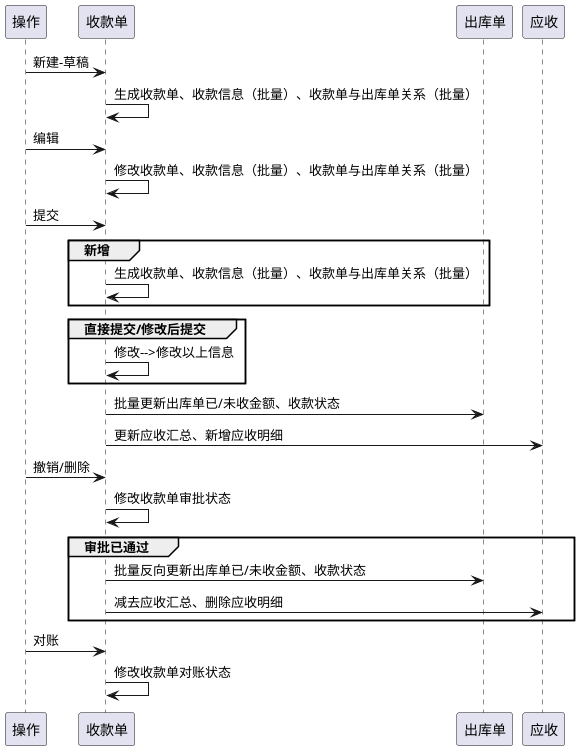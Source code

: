 @startuml
操作 -> 收款单: 新建-草稿
收款单 -> 收款单: 生成收款单、收款信息（批量）、收款单与出库单关系（批量）

操作 -> 收款单: 编辑
收款单 -> 收款单: 修改收款单、收款信息（批量）、收款单与出库单关系（批量）


操作 -> 收款单: 提交
group 新增
收款单 -> 收款单: 生成收款单、收款信息（批量）、收款单与出库单关系（批量）
end

group 直接提交/修改后提交
收款单 -> 收款单: 修改-->修改以上信息
end

收款单 -> 出库单: 批量更新出库单已/未收金额、收款状态
收款单 -> 应收: 更新应收汇总、新增应收明细

操作 -> 收款单: 撤销/删除
收款单 -> 收款单: 修改收款单审批状态
group 审批已通过
收款单 -> 出库单: 批量反向更新出库单已/未收金额、收款状态
收款单 -> 应收: 减去应收汇总、删除应收明细
end

操作 -> 收款单: 对账
收款单 -> 收款单: 修改收款单对账状态

@enduml